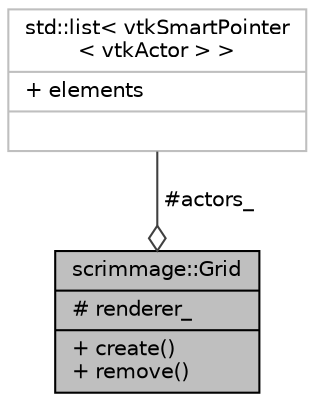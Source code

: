digraph "scrimmage::Grid"
{
 // LATEX_PDF_SIZE
  edge [fontname="Helvetica",fontsize="10",labelfontname="Helvetica",labelfontsize="10"];
  node [fontname="Helvetica",fontsize="10",shape=record];
  Node1 [label="{scrimmage::Grid\n|# renderer_\l|+ create()\l+ remove()\l}",height=0.2,width=0.4,color="black", fillcolor="grey75", style="filled", fontcolor="black",tooltip=" "];
  Node2 -> Node1 [color="grey25",fontsize="10",style="solid",label=" #actors_" ,arrowhead="odiamond",fontname="Helvetica"];
  Node2 [label="{std::list\< vtkSmartPointer\l\< vtkActor \> \>\n|+ elements\l|}",height=0.2,width=0.4,color="grey75", fillcolor="white", style="filled",tooltip=" "];
}

